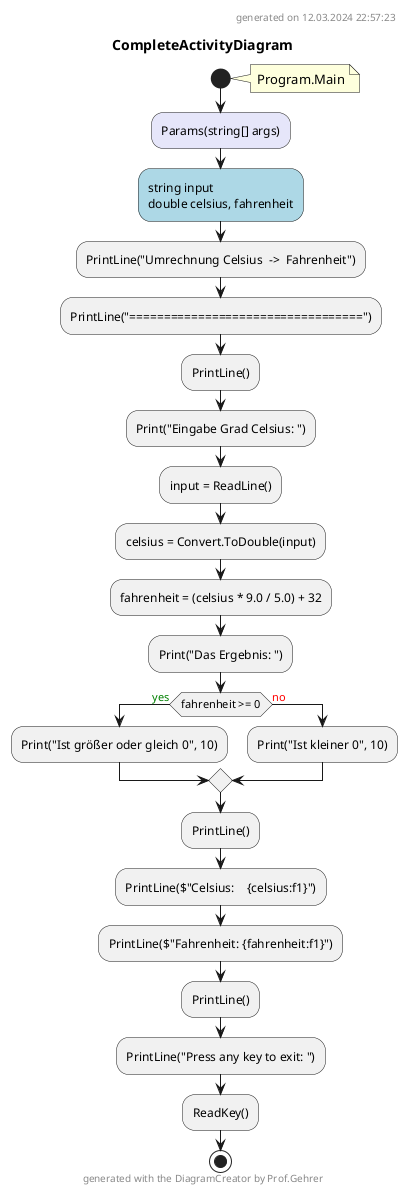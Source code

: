 @startuml CompleteActivityDiagram
header
generated on 12.03.2024 22:57:23
end header
title CompleteActivityDiagram
start
note right:  Program.Main
#Lavender:Params(string[] args);
#LightBlue:string input
double celsius, fahrenheit;
:PrintLine("Umrechnung Celsius  ->  Fahrenheit");
:PrintLine("==================================");
:PrintLine();
:Print("Eingabe Grad Celsius: ");
:input = ReadLine();
:celsius = Convert.ToDouble(input);
:fahrenheit = (celsius * 9.0 / 5.0) + 32;
:Print("Das Ergebnis: ");
if (fahrenheit >= 0) then (<color:green>yes)
    :Print("Ist größer oder gleich 0", 10);
  else (<color:red>no)
      :Print("Ist kleiner 0", 10);
endif
:PrintLine();
:PrintLine($"Celsius:    {celsius:f1}");
:PrintLine($"Fahrenheit: {fahrenheit:f1}");
:PrintLine();
:PrintLine("Press any key to exit: ");
:ReadKey();
stop
footer
generated with the DiagramCreator by Prof.Gehrer
end footer
@enduml
